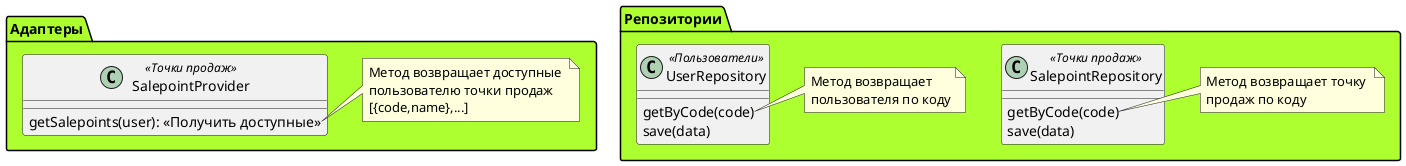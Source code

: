 @startuml entities



package Адаптеры #GreenYellow {

    class SalepointProvider <<Точки продаж>> {
        getSalepoints(user): <<Получить доступные>>
    }

  note right of SalepointProvider::getSalepoints
    Метод возвращает доступные 
    пользователю точки продаж
    [{code,name},...]
  end note
}

package Репозитории #GreenYellow {

  class SalepointRepository <<Точки продаж>> {
        getByCode(code)
        save(data)
  }

  note right of SalepointRepository::getByCode
    Метод возвращает точку 
    продаж по коду
  end note

  class UserRepository <<Пользователи>> {
        getByCode(code)
        save(data)
  }

  note right of UserRepository::getByCode
    Метод возвращает 
    пользователя по коду
  end note
}


@enduml
